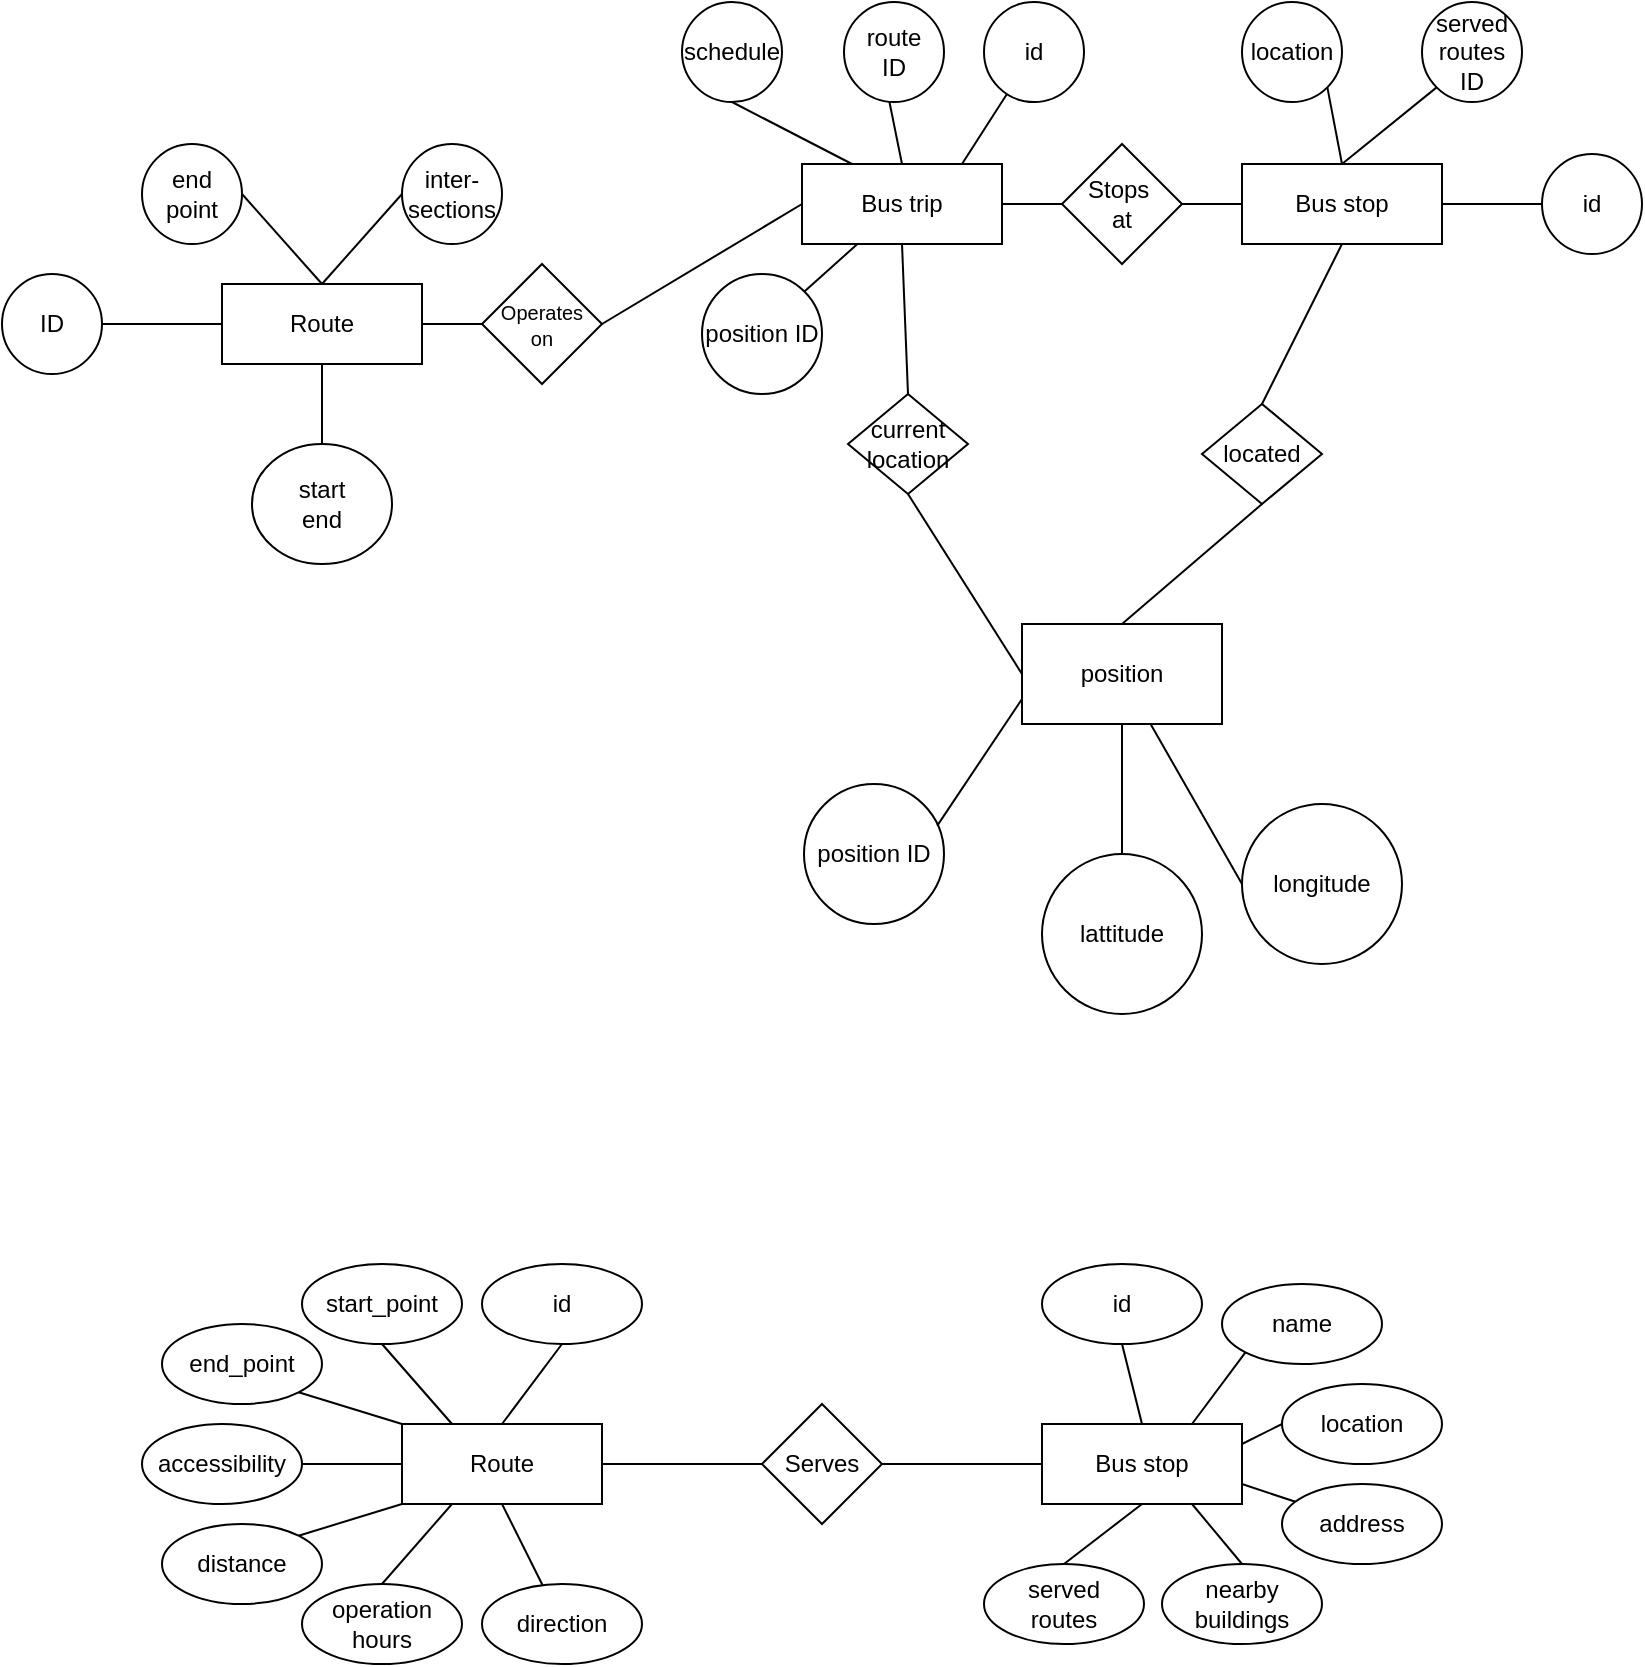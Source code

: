 <mxfile version="24.1.0" type="device">
  <diagram name="Page-1" id="OgqWzHOYpkqpAx2CG4Mx">
    <mxGraphModel dx="1910" dy="672" grid="1" gridSize="10" guides="1" tooltips="1" connect="1" arrows="1" fold="1" page="1" pageScale="1" pageWidth="850" pageHeight="1100" math="0" shadow="0">
      <root>
        <mxCell id="0" />
        <mxCell id="1" parent="0" />
        <mxCell id="xIa3Vx79y7yh4UbGRc0e-11" style="edgeStyle=orthogonalEdgeStyle;rounded=0;orthogonalLoop=1;jettySize=auto;html=1;exitX=1;exitY=0.5;exitDx=0;exitDy=0;entryX=0;entryY=0.5;entryDx=0;entryDy=0;endArrow=none;endFill=0;" parent="1" source="xIa3Vx79y7yh4UbGRc0e-1" target="xIa3Vx79y7yh4UbGRc0e-10" edge="1">
          <mxGeometry relative="1" as="geometry" />
        </mxCell>
        <mxCell id="xIa3Vx79y7yh4UbGRc0e-1" value="Bus trip" style="rounded=0;whiteSpace=wrap;html=1;" parent="1" vertex="1">
          <mxGeometry x="260" y="90" width="100" height="40" as="geometry" />
        </mxCell>
        <mxCell id="xIa3Vx79y7yh4UbGRc0e-22" style="edgeStyle=orthogonalEdgeStyle;rounded=0;orthogonalLoop=1;jettySize=auto;html=1;exitX=1;exitY=0.5;exitDx=0;exitDy=0;entryX=0;entryY=0.5;entryDx=0;entryDy=0;endArrow=none;endFill=0;" parent="1" source="xIa3Vx79y7yh4UbGRc0e-4" target="xIa3Vx79y7yh4UbGRc0e-19" edge="1">
          <mxGeometry relative="1" as="geometry" />
        </mxCell>
        <mxCell id="xIa3Vx79y7yh4UbGRc0e-41" style="rounded=0;orthogonalLoop=1;jettySize=auto;html=1;exitX=0.5;exitY=0;exitDx=0;exitDy=0;entryX=1;entryY=0.5;entryDx=0;entryDy=0;endArrow=none;endFill=0;" parent="1" source="xIa3Vx79y7yh4UbGRc0e-4" target="xIa3Vx79y7yh4UbGRc0e-39" edge="1">
          <mxGeometry relative="1" as="geometry" />
        </mxCell>
        <mxCell id="xIa3Vx79y7yh4UbGRc0e-43" style="rounded=0;orthogonalLoop=1;jettySize=auto;html=1;exitX=0.5;exitY=0;exitDx=0;exitDy=0;entryX=0;entryY=0.5;entryDx=0;entryDy=0;endArrow=none;endFill=0;" parent="1" source="xIa3Vx79y7yh4UbGRc0e-4" target="xIa3Vx79y7yh4UbGRc0e-40" edge="1">
          <mxGeometry relative="1" as="geometry" />
        </mxCell>
        <mxCell id="xIa3Vx79y7yh4UbGRc0e-4" value="Route" style="rounded=0;whiteSpace=wrap;html=1;" parent="1" vertex="1">
          <mxGeometry x="-30" y="150" width="100" height="40" as="geometry" />
        </mxCell>
        <mxCell id="xIa3Vx79y7yh4UbGRc0e-52" style="rounded=0;orthogonalLoop=1;jettySize=auto;html=1;exitX=0.5;exitY=0;exitDx=0;exitDy=0;entryX=1;entryY=1;entryDx=0;entryDy=0;endArrow=none;endFill=0;" parent="1" source="xIa3Vx79y7yh4UbGRc0e-5" target="xIa3Vx79y7yh4UbGRc0e-50" edge="1">
          <mxGeometry relative="1" as="geometry" />
        </mxCell>
        <mxCell id="xIa3Vx79y7yh4UbGRc0e-53" style="rounded=0;orthogonalLoop=1;jettySize=auto;html=1;exitX=0.5;exitY=0;exitDx=0;exitDy=0;entryX=0;entryY=1;entryDx=0;entryDy=0;endArrow=none;endFill=0;" parent="1" source="xIa3Vx79y7yh4UbGRc0e-5" target="xIa3Vx79y7yh4UbGRc0e-51" edge="1">
          <mxGeometry relative="1" as="geometry" />
        </mxCell>
        <mxCell id="xIa3Vx79y7yh4UbGRc0e-5" value="Bus stop" style="rounded=0;whiteSpace=wrap;html=1;" parent="1" vertex="1">
          <mxGeometry x="480" y="90" width="100" height="40" as="geometry" />
        </mxCell>
        <mxCell id="xIa3Vx79y7yh4UbGRc0e-81" style="edgeStyle=orthogonalEdgeStyle;rounded=0;orthogonalLoop=1;jettySize=auto;html=1;exitX=1;exitY=0.5;exitDx=0;exitDy=0;entryX=0;entryY=0.5;entryDx=0;entryDy=0;endArrow=none;endFill=0;" parent="1" source="xIa3Vx79y7yh4UbGRc0e-10" target="xIa3Vx79y7yh4UbGRc0e-5" edge="1">
          <mxGeometry relative="1" as="geometry" />
        </mxCell>
        <mxCell id="xIa3Vx79y7yh4UbGRc0e-10" value="Stops&amp;nbsp;&lt;div&gt;at&lt;/div&gt;" style="rhombus;whiteSpace=wrap;html=1;" parent="1" vertex="1">
          <mxGeometry x="390" y="80" width="60" height="60" as="geometry" />
        </mxCell>
        <mxCell id="xIa3Vx79y7yh4UbGRc0e-23" style="rounded=0;orthogonalLoop=1;jettySize=auto;html=1;exitX=1;exitY=0.5;exitDx=0;exitDy=0;entryX=0;entryY=0.5;entryDx=0;entryDy=0;endArrow=none;endFill=0;" parent="1" source="xIa3Vx79y7yh4UbGRc0e-19" target="xIa3Vx79y7yh4UbGRc0e-1" edge="1">
          <mxGeometry relative="1" as="geometry" />
        </mxCell>
        <mxCell id="xIa3Vx79y7yh4UbGRc0e-19" value="&lt;font style=&quot;font-size: 10px;&quot;&gt;Operates&lt;/font&gt;&lt;div style=&quot;font-size: 10px;&quot;&gt;&lt;font style=&quot;font-size: 10px;&quot;&gt;on&lt;/font&gt;&lt;/div&gt;" style="rhombus;whiteSpace=wrap;html=1;" parent="1" vertex="1">
          <mxGeometry x="100" y="140" width="60" height="60" as="geometry" />
        </mxCell>
        <mxCell id="xIa3Vx79y7yh4UbGRc0e-39" value="end&lt;div&gt;point&lt;/div&gt;" style="ellipse;whiteSpace=wrap;html=1;" parent="1" vertex="1">
          <mxGeometry x="-70" y="80" width="50" height="50" as="geometry" />
        </mxCell>
        <mxCell id="xIa3Vx79y7yh4UbGRc0e-40" value="inter-&lt;div&gt;sections&lt;/div&gt;" style="ellipse;whiteSpace=wrap;html=1;" parent="1" vertex="1">
          <mxGeometry x="60" y="80" width="50" height="50" as="geometry" />
        </mxCell>
        <mxCell id="xIa3Vx79y7yh4UbGRc0e-45" value="route&lt;div&gt;ID&lt;/div&gt;" style="ellipse;whiteSpace=wrap;html=1;" parent="1" vertex="1">
          <mxGeometry x="281" y="9" width="50" height="50" as="geometry" />
        </mxCell>
        <mxCell id="xIa3Vx79y7yh4UbGRc0e-48" style="rounded=0;orthogonalLoop=1;jettySize=auto;html=1;exitX=0.5;exitY=0;exitDx=0;exitDy=0;entryX=0.453;entryY=0.993;entryDx=0;entryDy=0;entryPerimeter=0;endArrow=none;endFill=0;" parent="1" source="xIa3Vx79y7yh4UbGRc0e-1" target="xIa3Vx79y7yh4UbGRc0e-45" edge="1">
          <mxGeometry relative="1" as="geometry" />
        </mxCell>
        <mxCell id="xIa3Vx79y7yh4UbGRc0e-50" value="location" style="ellipse;whiteSpace=wrap;html=1;" parent="1" vertex="1">
          <mxGeometry x="480" y="9" width="50" height="50" as="geometry" />
        </mxCell>
        <mxCell id="xIa3Vx79y7yh4UbGRc0e-51" value="served&lt;div&gt;routes ID&lt;/div&gt;" style="ellipse;whiteSpace=wrap;html=1;" parent="1" vertex="1">
          <mxGeometry x="570" y="9" width="50" height="50" as="geometry" />
        </mxCell>
        <mxCell id="IcOZGdYZxW1Ww55h6HlO-5" style="edgeStyle=orthogonalEdgeStyle;rounded=0;orthogonalLoop=1;jettySize=auto;html=1;exitX=1;exitY=0.5;exitDx=0;exitDy=0;entryX=0;entryY=0.5;entryDx=0;entryDy=0;endArrow=none;endFill=0;" parent="1" source="IcOZGdYZxW1Ww55h6HlO-1" target="IcOZGdYZxW1Ww55h6HlO-4" edge="1">
          <mxGeometry relative="1" as="geometry" />
        </mxCell>
        <mxCell id="IcOZGdYZxW1Ww55h6HlO-14" style="rounded=0;orthogonalLoop=1;jettySize=auto;html=1;exitX=0.5;exitY=0;exitDx=0;exitDy=0;entryX=0.5;entryY=1;entryDx=0;entryDy=0;endArrow=none;endFill=0;" parent="1" source="IcOZGdYZxW1Ww55h6HlO-1" target="IcOZGdYZxW1Ww55h6HlO-7" edge="1">
          <mxGeometry relative="1" as="geometry" />
        </mxCell>
        <mxCell id="IcOZGdYZxW1Ww55h6HlO-15" style="rounded=0;orthogonalLoop=1;jettySize=auto;html=1;exitX=0.25;exitY=0;exitDx=0;exitDy=0;entryX=0.5;entryY=1;entryDx=0;entryDy=0;endArrow=none;endFill=0;" parent="1" source="IcOZGdYZxW1Ww55h6HlO-1" target="IcOZGdYZxW1Ww55h6HlO-8" edge="1">
          <mxGeometry relative="1" as="geometry" />
        </mxCell>
        <mxCell id="IcOZGdYZxW1Ww55h6HlO-16" style="rounded=0;orthogonalLoop=1;jettySize=auto;html=1;exitX=0;exitY=0;exitDx=0;exitDy=0;entryX=1;entryY=1;entryDx=0;entryDy=0;endArrow=none;endFill=0;" parent="1" source="IcOZGdYZxW1Ww55h6HlO-1" target="IcOZGdYZxW1Ww55h6HlO-9" edge="1">
          <mxGeometry relative="1" as="geometry" />
        </mxCell>
        <mxCell id="IcOZGdYZxW1Ww55h6HlO-17" style="edgeStyle=orthogonalEdgeStyle;rounded=0;orthogonalLoop=1;jettySize=auto;html=1;exitX=0;exitY=0.5;exitDx=0;exitDy=0;entryX=1;entryY=0.5;entryDx=0;entryDy=0;endArrow=none;endFill=0;" parent="1" source="IcOZGdYZxW1Ww55h6HlO-1" target="IcOZGdYZxW1Ww55h6HlO-10" edge="1">
          <mxGeometry relative="1" as="geometry" />
        </mxCell>
        <mxCell id="IcOZGdYZxW1Ww55h6HlO-18" style="rounded=0;orthogonalLoop=1;jettySize=auto;html=1;exitX=0;exitY=1;exitDx=0;exitDy=0;entryX=1;entryY=0;entryDx=0;entryDy=0;endArrow=none;endFill=0;" parent="1" source="IcOZGdYZxW1Ww55h6HlO-1" target="IcOZGdYZxW1Ww55h6HlO-11" edge="1">
          <mxGeometry relative="1" as="geometry" />
        </mxCell>
        <mxCell id="IcOZGdYZxW1Ww55h6HlO-19" style="rounded=0;orthogonalLoop=1;jettySize=auto;html=1;exitX=0.25;exitY=1;exitDx=0;exitDy=0;entryX=0.5;entryY=0;entryDx=0;entryDy=0;endArrow=none;endFill=0;" parent="1" source="IcOZGdYZxW1Ww55h6HlO-1" target="IcOZGdYZxW1Ww55h6HlO-12" edge="1">
          <mxGeometry relative="1" as="geometry" />
        </mxCell>
        <mxCell id="IcOZGdYZxW1Ww55h6HlO-20" style="rounded=0;orthogonalLoop=1;jettySize=auto;html=1;exitX=0.5;exitY=1;exitDx=0;exitDy=0;endArrow=none;endFill=0;" parent="1" source="IcOZGdYZxW1Ww55h6HlO-1" target="IcOZGdYZxW1Ww55h6HlO-13" edge="1">
          <mxGeometry relative="1" as="geometry" />
        </mxCell>
        <mxCell id="IcOZGdYZxW1Ww55h6HlO-1" value="Route" style="rounded=0;whiteSpace=wrap;html=1;" parent="1" vertex="1">
          <mxGeometry x="60" y="720" width="100" height="40" as="geometry" />
        </mxCell>
        <mxCell id="IcOZGdYZxW1Ww55h6HlO-27" style="rounded=0;orthogonalLoop=1;jettySize=auto;html=1;exitX=0.5;exitY=0;exitDx=0;exitDy=0;entryX=0.5;entryY=1;entryDx=0;entryDy=0;endArrow=none;endFill=0;" parent="1" source="IcOZGdYZxW1Ww55h6HlO-2" target="IcOZGdYZxW1Ww55h6HlO-21" edge="1">
          <mxGeometry relative="1" as="geometry" />
        </mxCell>
        <mxCell id="IcOZGdYZxW1Ww55h6HlO-28" style="rounded=0;orthogonalLoop=1;jettySize=auto;html=1;exitX=0.75;exitY=0;exitDx=0;exitDy=0;entryX=0;entryY=1;entryDx=0;entryDy=0;endArrow=none;endFill=0;" parent="1" source="IcOZGdYZxW1Ww55h6HlO-2" target="IcOZGdYZxW1Ww55h6HlO-22" edge="1">
          <mxGeometry relative="1" as="geometry" />
        </mxCell>
        <mxCell id="IcOZGdYZxW1Ww55h6HlO-30" style="rounded=0;orthogonalLoop=1;jettySize=auto;html=1;exitX=1;exitY=0.75;exitDx=0;exitDy=0;endArrow=none;endFill=0;" parent="1" source="IcOZGdYZxW1Ww55h6HlO-2" target="IcOZGdYZxW1Ww55h6HlO-24" edge="1">
          <mxGeometry relative="1" as="geometry" />
        </mxCell>
        <mxCell id="IcOZGdYZxW1Ww55h6HlO-31" style="rounded=0;orthogonalLoop=1;jettySize=auto;html=1;exitX=0.75;exitY=1;exitDx=0;exitDy=0;entryX=0.5;entryY=0;entryDx=0;entryDy=0;endArrow=none;endFill=0;" parent="1" source="IcOZGdYZxW1Ww55h6HlO-2" target="IcOZGdYZxW1Ww55h6HlO-25" edge="1">
          <mxGeometry relative="1" as="geometry" />
        </mxCell>
        <mxCell id="IcOZGdYZxW1Ww55h6HlO-32" style="rounded=0;orthogonalLoop=1;jettySize=auto;html=1;exitX=0.5;exitY=1;exitDx=0;exitDy=0;entryX=0.5;entryY=0;entryDx=0;entryDy=0;endArrow=none;endFill=0;" parent="1" source="IcOZGdYZxW1Ww55h6HlO-2" target="IcOZGdYZxW1Ww55h6HlO-26" edge="1">
          <mxGeometry relative="1" as="geometry" />
        </mxCell>
        <mxCell id="IcOZGdYZxW1Ww55h6HlO-2" value="Bus stop" style="rounded=0;whiteSpace=wrap;html=1;" parent="1" vertex="1">
          <mxGeometry x="380" y="720" width="100" height="40" as="geometry" />
        </mxCell>
        <mxCell id="IcOZGdYZxW1Ww55h6HlO-6" style="edgeStyle=orthogonalEdgeStyle;rounded=0;orthogonalLoop=1;jettySize=auto;html=1;exitX=1;exitY=0.5;exitDx=0;exitDy=0;entryX=0;entryY=0.5;entryDx=0;entryDy=0;endArrow=none;endFill=0;" parent="1" source="IcOZGdYZxW1Ww55h6HlO-4" target="IcOZGdYZxW1Ww55h6HlO-2" edge="1">
          <mxGeometry relative="1" as="geometry" />
        </mxCell>
        <mxCell id="IcOZGdYZxW1Ww55h6HlO-4" value="Serves" style="rhombus;whiteSpace=wrap;html=1;" parent="1" vertex="1">
          <mxGeometry x="240" y="710" width="60" height="60" as="geometry" />
        </mxCell>
        <mxCell id="IcOZGdYZxW1Ww55h6HlO-7" value="id" style="ellipse;whiteSpace=wrap;html=1;" parent="1" vertex="1">
          <mxGeometry x="100" y="640" width="80" height="40" as="geometry" />
        </mxCell>
        <mxCell id="IcOZGdYZxW1Ww55h6HlO-8" value="start_point" style="ellipse;whiteSpace=wrap;html=1;" parent="1" vertex="1">
          <mxGeometry x="10" y="640" width="80" height="40" as="geometry" />
        </mxCell>
        <mxCell id="IcOZGdYZxW1Ww55h6HlO-9" value="end_point" style="ellipse;whiteSpace=wrap;html=1;" parent="1" vertex="1">
          <mxGeometry x="-60" y="670" width="80" height="40" as="geometry" />
        </mxCell>
        <mxCell id="IcOZGdYZxW1Ww55h6HlO-10" value="accessibility" style="ellipse;whiteSpace=wrap;html=1;" parent="1" vertex="1">
          <mxGeometry x="-70" y="720" width="80" height="40" as="geometry" />
        </mxCell>
        <mxCell id="IcOZGdYZxW1Ww55h6HlO-11" value="distance" style="ellipse;whiteSpace=wrap;html=1;" parent="1" vertex="1">
          <mxGeometry x="-60" y="770" width="80" height="40" as="geometry" />
        </mxCell>
        <mxCell id="IcOZGdYZxW1Ww55h6HlO-12" value="operation&lt;div&gt;hours&lt;/div&gt;" style="ellipse;whiteSpace=wrap;html=1;" parent="1" vertex="1">
          <mxGeometry x="10" y="800" width="80" height="40" as="geometry" />
        </mxCell>
        <mxCell id="IcOZGdYZxW1Ww55h6HlO-13" value="direction" style="ellipse;whiteSpace=wrap;html=1;" parent="1" vertex="1">
          <mxGeometry x="100" y="800" width="80" height="40" as="geometry" />
        </mxCell>
        <mxCell id="IcOZGdYZxW1Ww55h6HlO-21" value="id" style="ellipse;whiteSpace=wrap;html=1;" parent="1" vertex="1">
          <mxGeometry x="380" y="640" width="80" height="40" as="geometry" />
        </mxCell>
        <mxCell id="IcOZGdYZxW1Ww55h6HlO-22" value="name" style="ellipse;whiteSpace=wrap;html=1;" parent="1" vertex="1">
          <mxGeometry x="470" y="650" width="80" height="40" as="geometry" />
        </mxCell>
        <mxCell id="IcOZGdYZxW1Ww55h6HlO-23" value="location" style="ellipse;whiteSpace=wrap;html=1;" parent="1" vertex="1">
          <mxGeometry x="500" y="700" width="80" height="40" as="geometry" />
        </mxCell>
        <mxCell id="IcOZGdYZxW1Ww55h6HlO-24" value="address" style="ellipse;whiteSpace=wrap;html=1;" parent="1" vertex="1">
          <mxGeometry x="500" y="750" width="80" height="40" as="geometry" />
        </mxCell>
        <mxCell id="IcOZGdYZxW1Ww55h6HlO-25" value="nearby&lt;div&gt;buildings&lt;/div&gt;" style="ellipse;whiteSpace=wrap;html=1;" parent="1" vertex="1">
          <mxGeometry x="440" y="790" width="80" height="40" as="geometry" />
        </mxCell>
        <mxCell id="IcOZGdYZxW1Ww55h6HlO-26" value="served&lt;div&gt;routes&lt;/div&gt;" style="ellipse;whiteSpace=wrap;html=1;" parent="1" vertex="1">
          <mxGeometry x="351" y="790" width="80" height="40" as="geometry" />
        </mxCell>
        <mxCell id="IcOZGdYZxW1Ww55h6HlO-29" style="rounded=0;orthogonalLoop=1;jettySize=auto;html=1;entryX=0;entryY=0.5;entryDx=0;entryDy=0;endArrow=none;endFill=0;" parent="1" target="IcOZGdYZxW1Ww55h6HlO-23" edge="1">
          <mxGeometry relative="1" as="geometry">
            <mxPoint x="480" y="730" as="sourcePoint" />
          </mxGeometry>
        </mxCell>
        <mxCell id="QBGAywy0s2tyQeMW8puN-1" value="position" style="html=1;dashed=0;whiteSpace=wrap;" vertex="1" parent="1">
          <mxGeometry x="370" y="320" width="100" height="50" as="geometry" />
        </mxCell>
        <mxCell id="QBGAywy0s2tyQeMW8puN-2" value="located" style="shape=rhombus;html=1;dashed=0;whiteSpace=wrap;perimeter=rhombusPerimeter;" vertex="1" parent="1">
          <mxGeometry x="460" y="210" width="60" height="50" as="geometry" />
        </mxCell>
        <mxCell id="QBGAywy0s2tyQeMW8puN-3" value="" style="endArrow=none;html=1;rounded=0;entryX=0.5;entryY=1;entryDx=0;entryDy=0;exitX=0.5;exitY=0;exitDx=0;exitDy=0;" edge="1" parent="1" source="QBGAywy0s2tyQeMW8puN-2" target="xIa3Vx79y7yh4UbGRc0e-5">
          <mxGeometry relative="1" as="geometry">
            <mxPoint x="480" y="300" as="sourcePoint" />
            <mxPoint x="640" y="300" as="targetPoint" />
          </mxGeometry>
        </mxCell>
        <mxCell id="QBGAywy0s2tyQeMW8puN-4" value="" style="endArrow=none;html=1;rounded=0;exitX=0.5;exitY=0;exitDx=0;exitDy=0;entryX=0.5;entryY=1;entryDx=0;entryDy=0;" edge="1" parent="1" source="QBGAywy0s2tyQeMW8puN-1" target="QBGAywy0s2tyQeMW8puN-2">
          <mxGeometry relative="1" as="geometry">
            <mxPoint x="480" y="300" as="sourcePoint" />
            <mxPoint x="640" y="300" as="targetPoint" />
          </mxGeometry>
        </mxCell>
        <mxCell id="QBGAywy0s2tyQeMW8puN-8" value="longitude" style="ellipse;whiteSpace=wrap;html=1;dashed=0;" vertex="1" parent="1">
          <mxGeometry x="480" y="410" width="80" height="80" as="geometry" />
        </mxCell>
        <mxCell id="QBGAywy0s2tyQeMW8puN-10" value="lattitude" style="ellipse;whiteSpace=wrap;html=1;dashed=0;" vertex="1" parent="1">
          <mxGeometry x="380" y="435" width="80" height="80" as="geometry" />
        </mxCell>
        <mxCell id="QBGAywy0s2tyQeMW8puN-12" value="" style="endArrow=none;html=1;rounded=0;exitX=0.5;exitY=1;exitDx=0;exitDy=0;entryX=0.5;entryY=0;entryDx=0;entryDy=0;" edge="1" parent="1" source="xIa3Vx79y7yh4UbGRc0e-1" target="QBGAywy0s2tyQeMW8puN-15">
          <mxGeometry relative="1" as="geometry">
            <mxPoint x="290" y="300" as="sourcePoint" />
            <mxPoint x="305" y="190" as="targetPoint" />
          </mxGeometry>
        </mxCell>
        <mxCell id="QBGAywy0s2tyQeMW8puN-13" value="" style="endArrow=none;html=1;rounded=0;entryX=0;entryY=0.5;entryDx=0;entryDy=0;" edge="1" parent="1" source="QBGAywy0s2tyQeMW8puN-1" target="QBGAywy0s2tyQeMW8puN-8">
          <mxGeometry relative="1" as="geometry">
            <mxPoint x="480" y="300" as="sourcePoint" />
            <mxPoint x="640" y="300" as="targetPoint" />
          </mxGeometry>
        </mxCell>
        <mxCell id="QBGAywy0s2tyQeMW8puN-14" value="" style="endArrow=none;html=1;rounded=0;entryX=0.5;entryY=0;entryDx=0;entryDy=0;exitX=0.5;exitY=1;exitDx=0;exitDy=0;" edge="1" parent="1" source="QBGAywy0s2tyQeMW8puN-1" target="QBGAywy0s2tyQeMW8puN-10">
          <mxGeometry relative="1" as="geometry">
            <mxPoint x="480" y="355" as="sourcePoint" />
            <mxPoint x="545" y="355" as="targetPoint" />
          </mxGeometry>
        </mxCell>
        <mxCell id="QBGAywy0s2tyQeMW8puN-15" value="current location" style="shape=rhombus;html=1;dashed=0;whiteSpace=wrap;perimeter=rhombusPerimeter;" vertex="1" parent="1">
          <mxGeometry x="283" y="205" width="60" height="50" as="geometry" />
        </mxCell>
        <mxCell id="QBGAywy0s2tyQeMW8puN-16" value="" style="endArrow=none;html=1;rounded=0;exitX=0.5;exitY=1;exitDx=0;exitDy=0;entryX=0;entryY=0.5;entryDx=0;entryDy=0;" edge="1" parent="1" source="QBGAywy0s2tyQeMW8puN-15" target="QBGAywy0s2tyQeMW8puN-1">
          <mxGeometry relative="1" as="geometry">
            <mxPoint x="480" y="300" as="sourcePoint" />
            <mxPoint x="640" y="300" as="targetPoint" />
          </mxGeometry>
        </mxCell>
        <mxCell id="QBGAywy0s2tyQeMW8puN-18" value="schedule" style="ellipse;whiteSpace=wrap;html=1;" vertex="1" parent="1">
          <mxGeometry x="200" y="9" width="50" height="50" as="geometry" />
        </mxCell>
        <mxCell id="QBGAywy0s2tyQeMW8puN-19" value="" style="endArrow=none;html=1;rounded=0;entryX=0.25;entryY=0;entryDx=0;entryDy=0;exitX=0.5;exitY=1;exitDx=0;exitDy=0;" edge="1" parent="1" source="QBGAywy0s2tyQeMW8puN-18" target="xIa3Vx79y7yh4UbGRc0e-1">
          <mxGeometry relative="1" as="geometry">
            <mxPoint x="300" y="290" as="sourcePoint" />
            <mxPoint x="460" y="290" as="targetPoint" />
          </mxGeometry>
        </mxCell>
        <mxCell id="QBGAywy0s2tyQeMW8puN-21" value="id" style="ellipse;whiteSpace=wrap;html=1;" vertex="1" parent="1">
          <mxGeometry x="351" y="9" width="50" height="50" as="geometry" />
        </mxCell>
        <mxCell id="QBGAywy0s2tyQeMW8puN-22" value="" style="endArrow=none;html=1;rounded=0;" edge="1" parent="1" target="QBGAywy0s2tyQeMW8puN-21">
          <mxGeometry relative="1" as="geometry">
            <mxPoint x="340" y="90" as="sourcePoint" />
            <mxPoint x="460" y="290" as="targetPoint" />
          </mxGeometry>
        </mxCell>
        <mxCell id="QBGAywy0s2tyQeMW8puN-24" value="id" style="ellipse;whiteSpace=wrap;html=1;rounded=0;" vertex="1" parent="1">
          <mxGeometry x="630" y="85" width="50" height="50" as="geometry" />
        </mxCell>
        <mxCell id="QBGAywy0s2tyQeMW8puN-26" style="rounded=0;orthogonalLoop=1;jettySize=auto;html=1;exitX=1;exitY=0.5;exitDx=0;exitDy=0;entryX=0;entryY=0.5;entryDx=0;entryDy=0;endArrow=none;endFill=0;" edge="1" parent="1" source="xIa3Vx79y7yh4UbGRc0e-5" target="QBGAywy0s2tyQeMW8puN-24">
          <mxGeometry relative="1" as="geometry">
            <mxPoint x="540" y="100" as="sourcePoint" />
            <mxPoint x="567" y="62" as="targetPoint" />
          </mxGeometry>
        </mxCell>
        <mxCell id="QBGAywy0s2tyQeMW8puN-27" value="start&lt;div&gt;end&lt;/div&gt;" style="ellipse;whiteSpace=wrap;html=1;rounded=0;" vertex="1" parent="1">
          <mxGeometry x="-15" y="230" width="70" height="60" as="geometry" />
        </mxCell>
        <mxCell id="QBGAywy0s2tyQeMW8puN-29" value="" style="endArrow=none;html=1;rounded=0;exitX=0.5;exitY=1;exitDx=0;exitDy=0;entryX=0.5;entryY=0;entryDx=0;entryDy=0;" edge="1" parent="1" source="xIa3Vx79y7yh4UbGRc0e-4" target="QBGAywy0s2tyQeMW8puN-27">
          <mxGeometry relative="1" as="geometry">
            <mxPoint x="300" y="290" as="sourcePoint" />
            <mxPoint x="460" y="290" as="targetPoint" />
          </mxGeometry>
        </mxCell>
        <mxCell id="QBGAywy0s2tyQeMW8puN-30" value="ID" style="ellipse;whiteSpace=wrap;html=1;rounded=0;" vertex="1" parent="1">
          <mxGeometry x="-140" y="145" width="50" height="50" as="geometry" />
        </mxCell>
        <mxCell id="QBGAywy0s2tyQeMW8puN-32" value="" style="endArrow=none;html=1;rounded=0;exitX=0;exitY=0.5;exitDx=0;exitDy=0;entryX=1;entryY=0.5;entryDx=0;entryDy=0;" edge="1" parent="1" source="xIa3Vx79y7yh4UbGRc0e-4" target="QBGAywy0s2tyQeMW8puN-30">
          <mxGeometry relative="1" as="geometry">
            <mxPoint x="30" y="200" as="sourcePoint" />
            <mxPoint x="30" y="240" as="targetPoint" />
          </mxGeometry>
        </mxCell>
        <mxCell id="QBGAywy0s2tyQeMW8puN-33" value="position ID" style="ellipse;whiteSpace=wrap;html=1;dashed=0;" vertex="1" parent="1">
          <mxGeometry x="261" y="400" width="70" height="70" as="geometry" />
        </mxCell>
        <mxCell id="QBGAywy0s2tyQeMW8puN-35" value="" style="endArrow=none;html=1;rounded=0;entryX=0.952;entryY=0.297;entryDx=0;entryDy=0;exitX=0;exitY=0.75;exitDx=0;exitDy=0;entryPerimeter=0;" edge="1" parent="1" source="QBGAywy0s2tyQeMW8puN-1" target="QBGAywy0s2tyQeMW8puN-33">
          <mxGeometry relative="1" as="geometry">
            <mxPoint x="430" y="380" as="sourcePoint" />
            <mxPoint x="430" y="445" as="targetPoint" />
          </mxGeometry>
        </mxCell>
        <mxCell id="QBGAywy0s2tyQeMW8puN-36" value="position ID" style="ellipse;whiteSpace=wrap;html=1;dashed=0;" vertex="1" parent="1">
          <mxGeometry x="210" y="145" width="60" height="60" as="geometry" />
        </mxCell>
        <mxCell id="QBGAywy0s2tyQeMW8puN-37" value="" style="endArrow=none;html=1;rounded=0;exitX=1;exitY=0;exitDx=0;exitDy=0;" edge="1" parent="1" source="QBGAywy0s2tyQeMW8puN-36" target="xIa3Vx79y7yh4UbGRc0e-1">
          <mxGeometry relative="1" as="geometry">
            <mxPoint x="260" y="290" as="sourcePoint" />
            <mxPoint x="420" y="290" as="targetPoint" />
          </mxGeometry>
        </mxCell>
      </root>
    </mxGraphModel>
  </diagram>
</mxfile>
